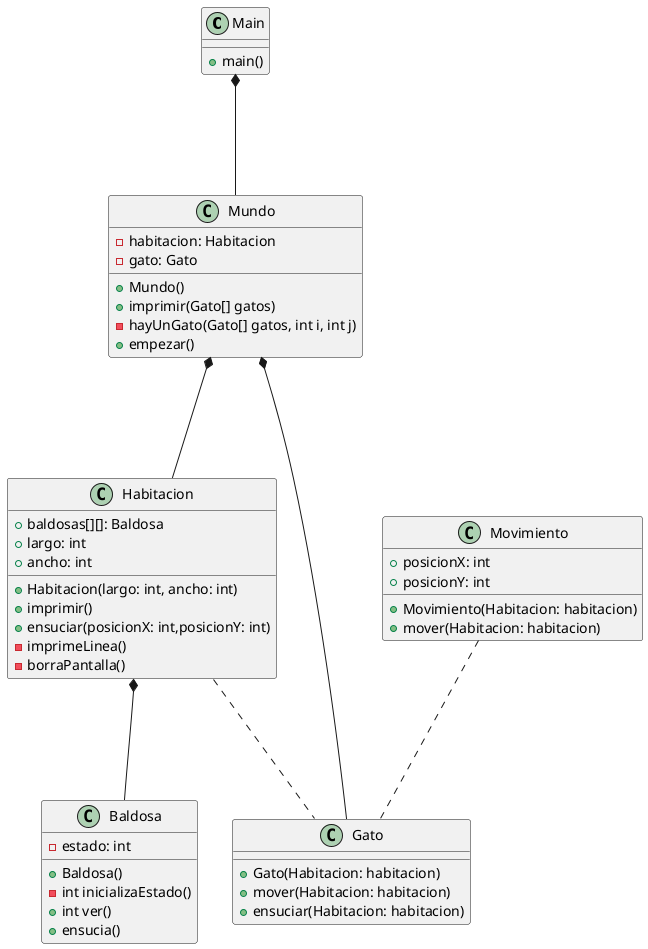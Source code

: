 @startuml

class Main {
    + main()
}

class Mundo{
    - habitacion: Habitacion
    - gato: Gato 
    + Mundo()
    + imprimir(Gato[] gatos)
    - hayUnGato(Gato[] gatos, int i, int j)
    + empezar()
}

class Habitacion {
    + baldosas[][]: Baldosa
    + largo: int
    + ancho: int
    + Habitacion(largo: int, ancho: int)
    + imprimir()
    + ensuciar(posicionX: int,posicionY: int)
    - imprimeLinea()
    - borraPantalla()
}

class Baldosa{
    - estado: int
    + Baldosa()
    - int inicializaEstado()
    + int ver()
    + ensucia()
}

class Gato{
    + Gato(Habitacion: habitacion)
    + mover(Habitacion: habitacion)
    + ensuciar(Habitacion: habitacion)
}

class Movimiento {
    + posicionX: int
    + posicionY: int
    + Movimiento(Habitacion: habitacion)
    + mover(Habitacion: habitacion)
}

Main *--- Mundo
Mundo *--- Habitacion
Mundo *--- Gato
Habitacion *--- Baldosa 
Habitacion ... Gato
Movimiento ... Gato
@enduml